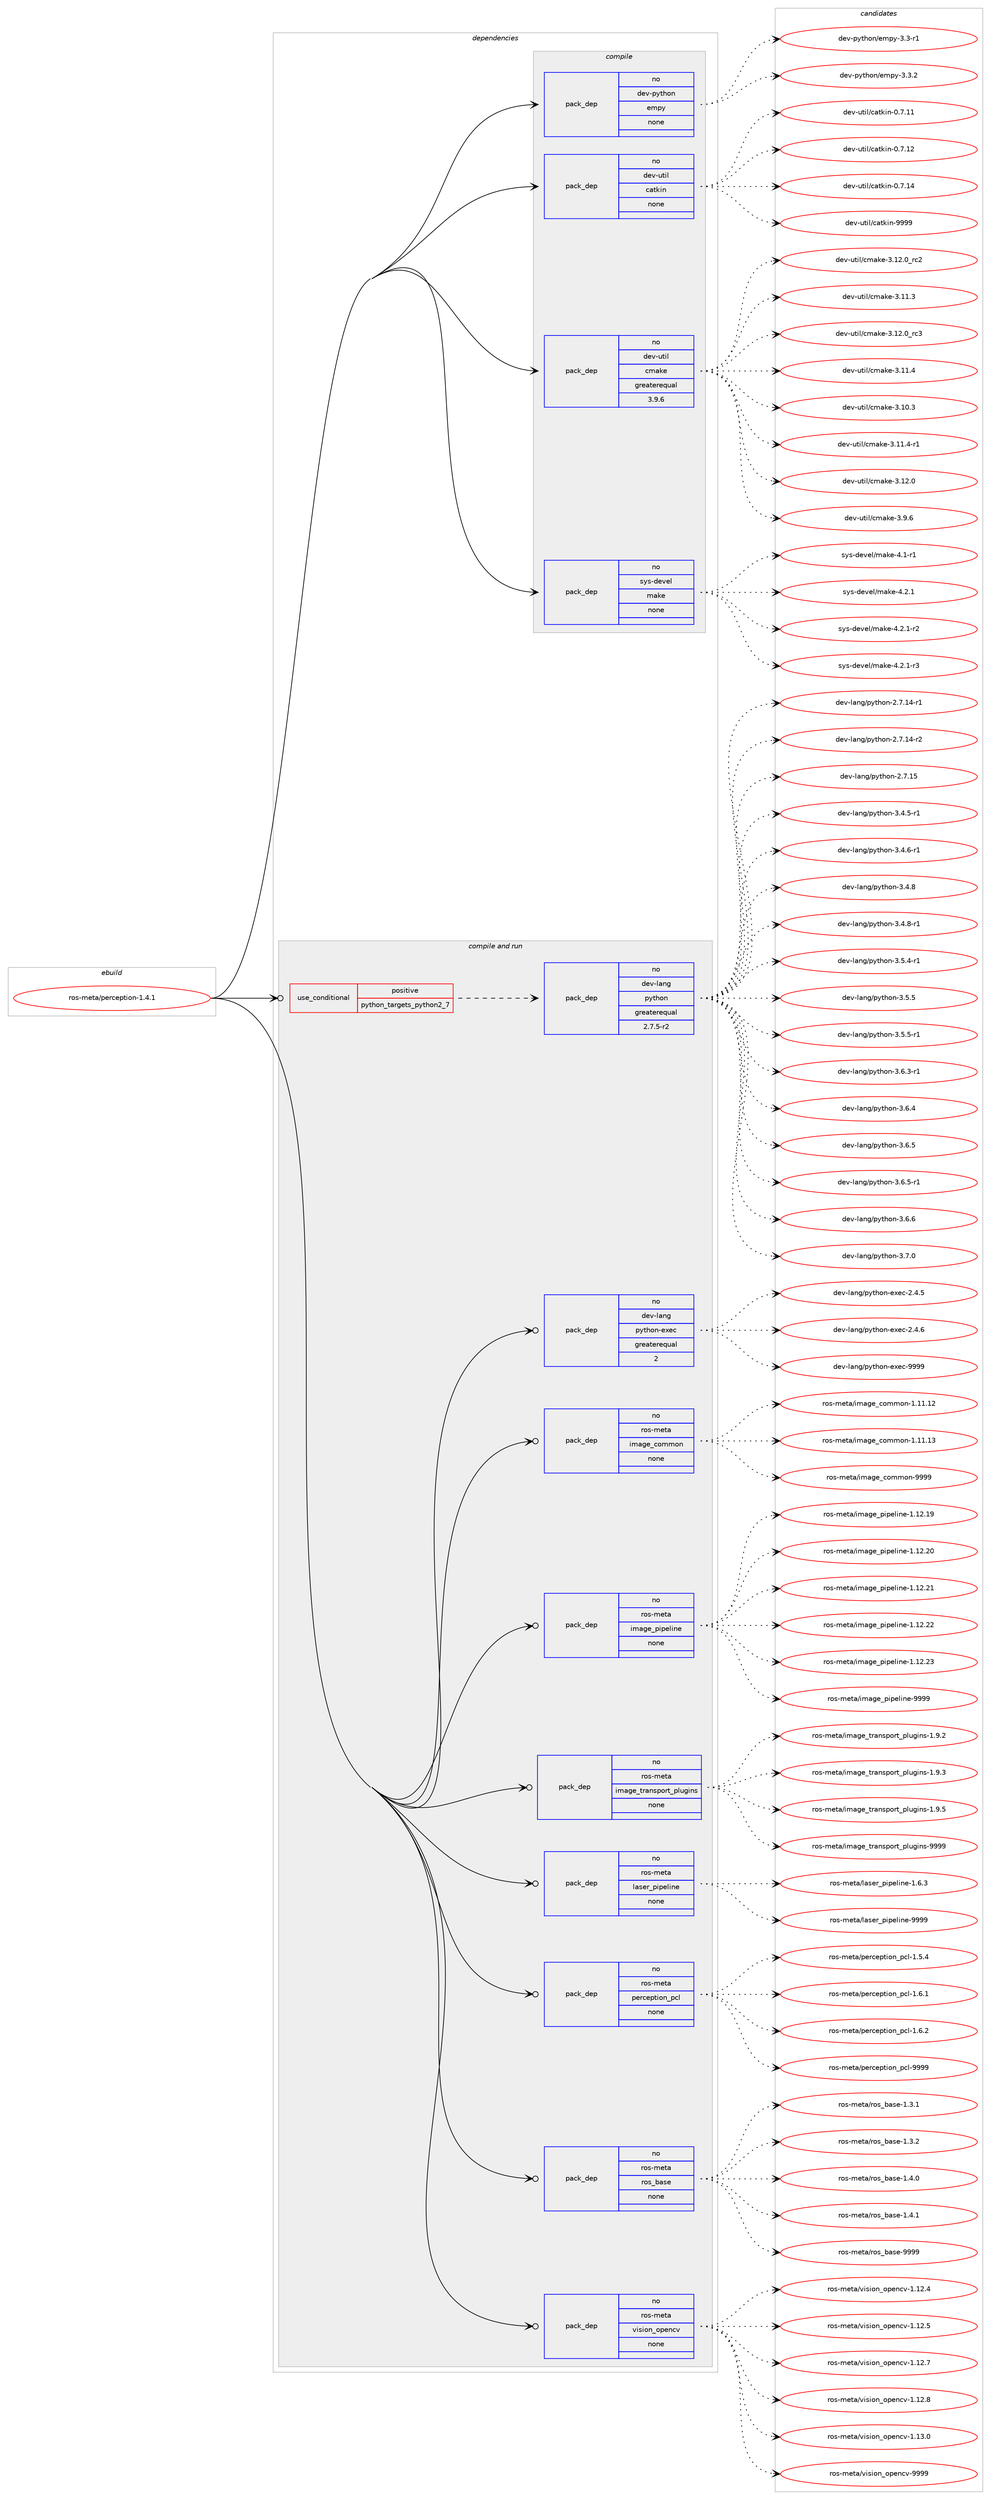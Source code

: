 digraph prolog {

# *************
# Graph options
# *************

newrank=true;
concentrate=true;
compound=true;
graph [rankdir=LR,fontname=Helvetica,fontsize=10,ranksep=1.5];#, ranksep=2.5, nodesep=0.2];
edge  [arrowhead=vee];
node  [fontname=Helvetica,fontsize=10];

# **********
# The ebuild
# **********

subgraph cluster_leftcol {
color=gray;
rank=same;
label=<<i>ebuild</i>>;
id [label="ros-meta/perception-1.4.1", color=red, width=4, href="../ros-meta/perception-1.4.1.svg"];
}

# ****************
# The dependencies
# ****************

subgraph cluster_midcol {
color=gray;
label=<<i>dependencies</i>>;
subgraph cluster_compile {
fillcolor="#eeeeee";
style=filled;
label=<<i>compile</i>>;
subgraph pack1082 {
dependency1523 [label=<<TABLE BORDER="0" CELLBORDER="1" CELLSPACING="0" CELLPADDING="4" WIDTH="220"><TR><TD ROWSPAN="6" CELLPADDING="30">pack_dep</TD></TR><TR><TD WIDTH="110">no</TD></TR><TR><TD>dev-python</TD></TR><TR><TD>empy</TD></TR><TR><TD>none</TD></TR><TR><TD></TD></TR></TABLE>>, shape=none, color=blue];
}
id:e -> dependency1523:w [weight=20,style="solid",arrowhead="vee"];
subgraph pack1083 {
dependency1524 [label=<<TABLE BORDER="0" CELLBORDER="1" CELLSPACING="0" CELLPADDING="4" WIDTH="220"><TR><TD ROWSPAN="6" CELLPADDING="30">pack_dep</TD></TR><TR><TD WIDTH="110">no</TD></TR><TR><TD>dev-util</TD></TR><TR><TD>catkin</TD></TR><TR><TD>none</TD></TR><TR><TD></TD></TR></TABLE>>, shape=none, color=blue];
}
id:e -> dependency1524:w [weight=20,style="solid",arrowhead="vee"];
subgraph pack1084 {
dependency1525 [label=<<TABLE BORDER="0" CELLBORDER="1" CELLSPACING="0" CELLPADDING="4" WIDTH="220"><TR><TD ROWSPAN="6" CELLPADDING="30">pack_dep</TD></TR><TR><TD WIDTH="110">no</TD></TR><TR><TD>dev-util</TD></TR><TR><TD>cmake</TD></TR><TR><TD>greaterequal</TD></TR><TR><TD>3.9.6</TD></TR></TABLE>>, shape=none, color=blue];
}
id:e -> dependency1525:w [weight=20,style="solid",arrowhead="vee"];
subgraph pack1085 {
dependency1526 [label=<<TABLE BORDER="0" CELLBORDER="1" CELLSPACING="0" CELLPADDING="4" WIDTH="220"><TR><TD ROWSPAN="6" CELLPADDING="30">pack_dep</TD></TR><TR><TD WIDTH="110">no</TD></TR><TR><TD>sys-devel</TD></TR><TR><TD>make</TD></TR><TR><TD>none</TD></TR><TR><TD></TD></TR></TABLE>>, shape=none, color=blue];
}
id:e -> dependency1526:w [weight=20,style="solid",arrowhead="vee"];
}
subgraph cluster_compileandrun {
fillcolor="#eeeeee";
style=filled;
label=<<i>compile and run</i>>;
subgraph cond410 {
dependency1527 [label=<<TABLE BORDER="0" CELLBORDER="1" CELLSPACING="0" CELLPADDING="4"><TR><TD ROWSPAN="3" CELLPADDING="10">use_conditional</TD></TR><TR><TD>positive</TD></TR><TR><TD>python_targets_python2_7</TD></TR></TABLE>>, shape=none, color=red];
subgraph pack1086 {
dependency1528 [label=<<TABLE BORDER="0" CELLBORDER="1" CELLSPACING="0" CELLPADDING="4" WIDTH="220"><TR><TD ROWSPAN="6" CELLPADDING="30">pack_dep</TD></TR><TR><TD WIDTH="110">no</TD></TR><TR><TD>dev-lang</TD></TR><TR><TD>python</TD></TR><TR><TD>greaterequal</TD></TR><TR><TD>2.7.5-r2</TD></TR></TABLE>>, shape=none, color=blue];
}
dependency1527:e -> dependency1528:w [weight=20,style="dashed",arrowhead="vee"];
}
id:e -> dependency1527:w [weight=20,style="solid",arrowhead="odotvee"];
subgraph pack1087 {
dependency1529 [label=<<TABLE BORDER="0" CELLBORDER="1" CELLSPACING="0" CELLPADDING="4" WIDTH="220"><TR><TD ROWSPAN="6" CELLPADDING="30">pack_dep</TD></TR><TR><TD WIDTH="110">no</TD></TR><TR><TD>dev-lang</TD></TR><TR><TD>python-exec</TD></TR><TR><TD>greaterequal</TD></TR><TR><TD>2</TD></TR></TABLE>>, shape=none, color=blue];
}
id:e -> dependency1529:w [weight=20,style="solid",arrowhead="odotvee"];
subgraph pack1088 {
dependency1530 [label=<<TABLE BORDER="0" CELLBORDER="1" CELLSPACING="0" CELLPADDING="4" WIDTH="220"><TR><TD ROWSPAN="6" CELLPADDING="30">pack_dep</TD></TR><TR><TD WIDTH="110">no</TD></TR><TR><TD>ros-meta</TD></TR><TR><TD>image_common</TD></TR><TR><TD>none</TD></TR><TR><TD></TD></TR></TABLE>>, shape=none, color=blue];
}
id:e -> dependency1530:w [weight=20,style="solid",arrowhead="odotvee"];
subgraph pack1089 {
dependency1531 [label=<<TABLE BORDER="0" CELLBORDER="1" CELLSPACING="0" CELLPADDING="4" WIDTH="220"><TR><TD ROWSPAN="6" CELLPADDING="30">pack_dep</TD></TR><TR><TD WIDTH="110">no</TD></TR><TR><TD>ros-meta</TD></TR><TR><TD>image_pipeline</TD></TR><TR><TD>none</TD></TR><TR><TD></TD></TR></TABLE>>, shape=none, color=blue];
}
id:e -> dependency1531:w [weight=20,style="solid",arrowhead="odotvee"];
subgraph pack1090 {
dependency1532 [label=<<TABLE BORDER="0" CELLBORDER="1" CELLSPACING="0" CELLPADDING="4" WIDTH="220"><TR><TD ROWSPAN="6" CELLPADDING="30">pack_dep</TD></TR><TR><TD WIDTH="110">no</TD></TR><TR><TD>ros-meta</TD></TR><TR><TD>image_transport_plugins</TD></TR><TR><TD>none</TD></TR><TR><TD></TD></TR></TABLE>>, shape=none, color=blue];
}
id:e -> dependency1532:w [weight=20,style="solid",arrowhead="odotvee"];
subgraph pack1091 {
dependency1533 [label=<<TABLE BORDER="0" CELLBORDER="1" CELLSPACING="0" CELLPADDING="4" WIDTH="220"><TR><TD ROWSPAN="6" CELLPADDING="30">pack_dep</TD></TR><TR><TD WIDTH="110">no</TD></TR><TR><TD>ros-meta</TD></TR><TR><TD>laser_pipeline</TD></TR><TR><TD>none</TD></TR><TR><TD></TD></TR></TABLE>>, shape=none, color=blue];
}
id:e -> dependency1533:w [weight=20,style="solid",arrowhead="odotvee"];
subgraph pack1092 {
dependency1534 [label=<<TABLE BORDER="0" CELLBORDER="1" CELLSPACING="0" CELLPADDING="4" WIDTH="220"><TR><TD ROWSPAN="6" CELLPADDING="30">pack_dep</TD></TR><TR><TD WIDTH="110">no</TD></TR><TR><TD>ros-meta</TD></TR><TR><TD>perception_pcl</TD></TR><TR><TD>none</TD></TR><TR><TD></TD></TR></TABLE>>, shape=none, color=blue];
}
id:e -> dependency1534:w [weight=20,style="solid",arrowhead="odotvee"];
subgraph pack1093 {
dependency1535 [label=<<TABLE BORDER="0" CELLBORDER="1" CELLSPACING="0" CELLPADDING="4" WIDTH="220"><TR><TD ROWSPAN="6" CELLPADDING="30">pack_dep</TD></TR><TR><TD WIDTH="110">no</TD></TR><TR><TD>ros-meta</TD></TR><TR><TD>ros_base</TD></TR><TR><TD>none</TD></TR><TR><TD></TD></TR></TABLE>>, shape=none, color=blue];
}
id:e -> dependency1535:w [weight=20,style="solid",arrowhead="odotvee"];
subgraph pack1094 {
dependency1536 [label=<<TABLE BORDER="0" CELLBORDER="1" CELLSPACING="0" CELLPADDING="4" WIDTH="220"><TR><TD ROWSPAN="6" CELLPADDING="30">pack_dep</TD></TR><TR><TD WIDTH="110">no</TD></TR><TR><TD>ros-meta</TD></TR><TR><TD>vision_opencv</TD></TR><TR><TD>none</TD></TR><TR><TD></TD></TR></TABLE>>, shape=none, color=blue];
}
id:e -> dependency1536:w [weight=20,style="solid",arrowhead="odotvee"];
}
subgraph cluster_run {
fillcolor="#eeeeee";
style=filled;
label=<<i>run</i>>;
}
}

# **************
# The candidates
# **************

subgraph cluster_choices {
rank=same;
color=gray;
label=<<i>candidates</i>>;

subgraph choice1082 {
color=black;
nodesep=1;
choice1001011184511212111610411111047101109112121455146514511449 [label="dev-python/empy-3.3-r1", color=red, width=4,href="../dev-python/empy-3.3-r1.svg"];
choice1001011184511212111610411111047101109112121455146514650 [label="dev-python/empy-3.3.2", color=red, width=4,href="../dev-python/empy-3.3.2.svg"];
dependency1523:e -> choice1001011184511212111610411111047101109112121455146514511449:w [style=dotted,weight="100"];
dependency1523:e -> choice1001011184511212111610411111047101109112121455146514650:w [style=dotted,weight="100"];
}
subgraph choice1083 {
color=black;
nodesep=1;
choice1001011184511711610510847999711610710511045484655464949 [label="dev-util/catkin-0.7.11", color=red, width=4,href="../dev-util/catkin-0.7.11.svg"];
choice1001011184511711610510847999711610710511045484655464950 [label="dev-util/catkin-0.7.12", color=red, width=4,href="../dev-util/catkin-0.7.12.svg"];
choice1001011184511711610510847999711610710511045484655464952 [label="dev-util/catkin-0.7.14", color=red, width=4,href="../dev-util/catkin-0.7.14.svg"];
choice100101118451171161051084799971161071051104557575757 [label="dev-util/catkin-9999", color=red, width=4,href="../dev-util/catkin-9999.svg"];
dependency1524:e -> choice1001011184511711610510847999711610710511045484655464949:w [style=dotted,weight="100"];
dependency1524:e -> choice1001011184511711610510847999711610710511045484655464950:w [style=dotted,weight="100"];
dependency1524:e -> choice1001011184511711610510847999711610710511045484655464952:w [style=dotted,weight="100"];
dependency1524:e -> choice100101118451171161051084799971161071051104557575757:w [style=dotted,weight="100"];
}
subgraph choice1084 {
color=black;
nodesep=1;
choice1001011184511711610510847991099710710145514649504648951149950 [label="dev-util/cmake-3.12.0_rc2", color=red, width=4,href="../dev-util/cmake-3.12.0_rc2.svg"];
choice1001011184511711610510847991099710710145514649494651 [label="dev-util/cmake-3.11.3", color=red, width=4,href="../dev-util/cmake-3.11.3.svg"];
choice1001011184511711610510847991099710710145514649504648951149951 [label="dev-util/cmake-3.12.0_rc3", color=red, width=4,href="../dev-util/cmake-3.12.0_rc3.svg"];
choice1001011184511711610510847991099710710145514649494652 [label="dev-util/cmake-3.11.4", color=red, width=4,href="../dev-util/cmake-3.11.4.svg"];
choice1001011184511711610510847991099710710145514649484651 [label="dev-util/cmake-3.10.3", color=red, width=4,href="../dev-util/cmake-3.10.3.svg"];
choice10010111845117116105108479910997107101455146494946524511449 [label="dev-util/cmake-3.11.4-r1", color=red, width=4,href="../dev-util/cmake-3.11.4-r1.svg"];
choice1001011184511711610510847991099710710145514649504648 [label="dev-util/cmake-3.12.0", color=red, width=4,href="../dev-util/cmake-3.12.0.svg"];
choice10010111845117116105108479910997107101455146574654 [label="dev-util/cmake-3.9.6", color=red, width=4,href="../dev-util/cmake-3.9.6.svg"];
dependency1525:e -> choice1001011184511711610510847991099710710145514649504648951149950:w [style=dotted,weight="100"];
dependency1525:e -> choice1001011184511711610510847991099710710145514649494651:w [style=dotted,weight="100"];
dependency1525:e -> choice1001011184511711610510847991099710710145514649504648951149951:w [style=dotted,weight="100"];
dependency1525:e -> choice1001011184511711610510847991099710710145514649494652:w [style=dotted,weight="100"];
dependency1525:e -> choice1001011184511711610510847991099710710145514649484651:w [style=dotted,weight="100"];
dependency1525:e -> choice10010111845117116105108479910997107101455146494946524511449:w [style=dotted,weight="100"];
dependency1525:e -> choice1001011184511711610510847991099710710145514649504648:w [style=dotted,weight="100"];
dependency1525:e -> choice10010111845117116105108479910997107101455146574654:w [style=dotted,weight="100"];
}
subgraph choice1085 {
color=black;
nodesep=1;
choice115121115451001011181011084710997107101455246494511449 [label="sys-devel/make-4.1-r1", color=red, width=4,href="../sys-devel/make-4.1-r1.svg"];
choice115121115451001011181011084710997107101455246504649 [label="sys-devel/make-4.2.1", color=red, width=4,href="../sys-devel/make-4.2.1.svg"];
choice1151211154510010111810110847109971071014552465046494511450 [label="sys-devel/make-4.2.1-r2", color=red, width=4,href="../sys-devel/make-4.2.1-r2.svg"];
choice1151211154510010111810110847109971071014552465046494511451 [label="sys-devel/make-4.2.1-r3", color=red, width=4,href="../sys-devel/make-4.2.1-r3.svg"];
dependency1526:e -> choice115121115451001011181011084710997107101455246494511449:w [style=dotted,weight="100"];
dependency1526:e -> choice115121115451001011181011084710997107101455246504649:w [style=dotted,weight="100"];
dependency1526:e -> choice1151211154510010111810110847109971071014552465046494511450:w [style=dotted,weight="100"];
dependency1526:e -> choice1151211154510010111810110847109971071014552465046494511451:w [style=dotted,weight="100"];
}
subgraph choice1086 {
color=black;
nodesep=1;
choice100101118451089711010347112121116104111110455046554649524511449 [label="dev-lang/python-2.7.14-r1", color=red, width=4,href="../dev-lang/python-2.7.14-r1.svg"];
choice100101118451089711010347112121116104111110455046554649524511450 [label="dev-lang/python-2.7.14-r2", color=red, width=4,href="../dev-lang/python-2.7.14-r2.svg"];
choice10010111845108971101034711212111610411111045504655464953 [label="dev-lang/python-2.7.15", color=red, width=4,href="../dev-lang/python-2.7.15.svg"];
choice1001011184510897110103471121211161041111104551465246534511449 [label="dev-lang/python-3.4.5-r1", color=red, width=4,href="../dev-lang/python-3.4.5-r1.svg"];
choice1001011184510897110103471121211161041111104551465246544511449 [label="dev-lang/python-3.4.6-r1", color=red, width=4,href="../dev-lang/python-3.4.6-r1.svg"];
choice100101118451089711010347112121116104111110455146524656 [label="dev-lang/python-3.4.8", color=red, width=4,href="../dev-lang/python-3.4.8.svg"];
choice1001011184510897110103471121211161041111104551465246564511449 [label="dev-lang/python-3.4.8-r1", color=red, width=4,href="../dev-lang/python-3.4.8-r1.svg"];
choice1001011184510897110103471121211161041111104551465346524511449 [label="dev-lang/python-3.5.4-r1", color=red, width=4,href="../dev-lang/python-3.5.4-r1.svg"];
choice100101118451089711010347112121116104111110455146534653 [label="dev-lang/python-3.5.5", color=red, width=4,href="../dev-lang/python-3.5.5.svg"];
choice1001011184510897110103471121211161041111104551465346534511449 [label="dev-lang/python-3.5.5-r1", color=red, width=4,href="../dev-lang/python-3.5.5-r1.svg"];
choice1001011184510897110103471121211161041111104551465446514511449 [label="dev-lang/python-3.6.3-r1", color=red, width=4,href="../dev-lang/python-3.6.3-r1.svg"];
choice100101118451089711010347112121116104111110455146544652 [label="dev-lang/python-3.6.4", color=red, width=4,href="../dev-lang/python-3.6.4.svg"];
choice100101118451089711010347112121116104111110455146544653 [label="dev-lang/python-3.6.5", color=red, width=4,href="../dev-lang/python-3.6.5.svg"];
choice1001011184510897110103471121211161041111104551465446534511449 [label="dev-lang/python-3.6.5-r1", color=red, width=4,href="../dev-lang/python-3.6.5-r1.svg"];
choice100101118451089711010347112121116104111110455146544654 [label="dev-lang/python-3.6.6", color=red, width=4,href="../dev-lang/python-3.6.6.svg"];
choice100101118451089711010347112121116104111110455146554648 [label="dev-lang/python-3.7.0", color=red, width=4,href="../dev-lang/python-3.7.0.svg"];
dependency1528:e -> choice100101118451089711010347112121116104111110455046554649524511449:w [style=dotted,weight="100"];
dependency1528:e -> choice100101118451089711010347112121116104111110455046554649524511450:w [style=dotted,weight="100"];
dependency1528:e -> choice10010111845108971101034711212111610411111045504655464953:w [style=dotted,weight="100"];
dependency1528:e -> choice1001011184510897110103471121211161041111104551465246534511449:w [style=dotted,weight="100"];
dependency1528:e -> choice1001011184510897110103471121211161041111104551465246544511449:w [style=dotted,weight="100"];
dependency1528:e -> choice100101118451089711010347112121116104111110455146524656:w [style=dotted,weight="100"];
dependency1528:e -> choice1001011184510897110103471121211161041111104551465246564511449:w [style=dotted,weight="100"];
dependency1528:e -> choice1001011184510897110103471121211161041111104551465346524511449:w [style=dotted,weight="100"];
dependency1528:e -> choice100101118451089711010347112121116104111110455146534653:w [style=dotted,weight="100"];
dependency1528:e -> choice1001011184510897110103471121211161041111104551465346534511449:w [style=dotted,weight="100"];
dependency1528:e -> choice1001011184510897110103471121211161041111104551465446514511449:w [style=dotted,weight="100"];
dependency1528:e -> choice100101118451089711010347112121116104111110455146544652:w [style=dotted,weight="100"];
dependency1528:e -> choice100101118451089711010347112121116104111110455146544653:w [style=dotted,weight="100"];
dependency1528:e -> choice1001011184510897110103471121211161041111104551465446534511449:w [style=dotted,weight="100"];
dependency1528:e -> choice100101118451089711010347112121116104111110455146544654:w [style=dotted,weight="100"];
dependency1528:e -> choice100101118451089711010347112121116104111110455146554648:w [style=dotted,weight="100"];
}
subgraph choice1087 {
color=black;
nodesep=1;
choice1001011184510897110103471121211161041111104510112010199455046524653 [label="dev-lang/python-exec-2.4.5", color=red, width=4,href="../dev-lang/python-exec-2.4.5.svg"];
choice1001011184510897110103471121211161041111104510112010199455046524654 [label="dev-lang/python-exec-2.4.6", color=red, width=4,href="../dev-lang/python-exec-2.4.6.svg"];
choice10010111845108971101034711212111610411111045101120101994557575757 [label="dev-lang/python-exec-9999", color=red, width=4,href="../dev-lang/python-exec-9999.svg"];
dependency1529:e -> choice1001011184510897110103471121211161041111104510112010199455046524653:w [style=dotted,weight="100"];
dependency1529:e -> choice1001011184510897110103471121211161041111104510112010199455046524654:w [style=dotted,weight="100"];
dependency1529:e -> choice10010111845108971101034711212111610411111045101120101994557575757:w [style=dotted,weight="100"];
}
subgraph choice1088 {
color=black;
nodesep=1;
choice1141111154510910111697471051099710310195991111091091111104549464949464950 [label="ros-meta/image_common-1.11.12", color=red, width=4,href="../ros-meta/image_common-1.11.12.svg"];
choice1141111154510910111697471051099710310195991111091091111104549464949464951 [label="ros-meta/image_common-1.11.13", color=red, width=4,href="../ros-meta/image_common-1.11.13.svg"];
choice1141111154510910111697471051099710310195991111091091111104557575757 [label="ros-meta/image_common-9999", color=red, width=4,href="../ros-meta/image_common-9999.svg"];
dependency1530:e -> choice1141111154510910111697471051099710310195991111091091111104549464949464950:w [style=dotted,weight="100"];
dependency1530:e -> choice1141111154510910111697471051099710310195991111091091111104549464949464951:w [style=dotted,weight="100"];
dependency1530:e -> choice1141111154510910111697471051099710310195991111091091111104557575757:w [style=dotted,weight="100"];
}
subgraph choice1089 {
color=black;
nodesep=1;
choice11411111545109101116974710510997103101951121051121011081051101014549464950464957 [label="ros-meta/image_pipeline-1.12.19", color=red, width=4,href="../ros-meta/image_pipeline-1.12.19.svg"];
choice11411111545109101116974710510997103101951121051121011081051101014549464950465048 [label="ros-meta/image_pipeline-1.12.20", color=red, width=4,href="../ros-meta/image_pipeline-1.12.20.svg"];
choice11411111545109101116974710510997103101951121051121011081051101014549464950465049 [label="ros-meta/image_pipeline-1.12.21", color=red, width=4,href="../ros-meta/image_pipeline-1.12.21.svg"];
choice11411111545109101116974710510997103101951121051121011081051101014549464950465050 [label="ros-meta/image_pipeline-1.12.22", color=red, width=4,href="../ros-meta/image_pipeline-1.12.22.svg"];
choice11411111545109101116974710510997103101951121051121011081051101014549464950465051 [label="ros-meta/image_pipeline-1.12.23", color=red, width=4,href="../ros-meta/image_pipeline-1.12.23.svg"];
choice11411111545109101116974710510997103101951121051121011081051101014557575757 [label="ros-meta/image_pipeline-9999", color=red, width=4,href="../ros-meta/image_pipeline-9999.svg"];
dependency1531:e -> choice11411111545109101116974710510997103101951121051121011081051101014549464950464957:w [style=dotted,weight="100"];
dependency1531:e -> choice11411111545109101116974710510997103101951121051121011081051101014549464950465048:w [style=dotted,weight="100"];
dependency1531:e -> choice11411111545109101116974710510997103101951121051121011081051101014549464950465049:w [style=dotted,weight="100"];
dependency1531:e -> choice11411111545109101116974710510997103101951121051121011081051101014549464950465050:w [style=dotted,weight="100"];
dependency1531:e -> choice11411111545109101116974710510997103101951121051121011081051101014549464950465051:w [style=dotted,weight="100"];
dependency1531:e -> choice11411111545109101116974710510997103101951121051121011081051101014557575757:w [style=dotted,weight="100"];
}
subgraph choice1090 {
color=black;
nodesep=1;
choice11411111545109101116974710510997103101951161149711011511211111411695112108117103105110115454946574650 [label="ros-meta/image_transport_plugins-1.9.2", color=red, width=4,href="../ros-meta/image_transport_plugins-1.9.2.svg"];
choice11411111545109101116974710510997103101951161149711011511211111411695112108117103105110115454946574651 [label="ros-meta/image_transport_plugins-1.9.3", color=red, width=4,href="../ros-meta/image_transport_plugins-1.9.3.svg"];
choice11411111545109101116974710510997103101951161149711011511211111411695112108117103105110115454946574653 [label="ros-meta/image_transport_plugins-1.9.5", color=red, width=4,href="../ros-meta/image_transport_plugins-1.9.5.svg"];
choice114111115451091011169747105109971031019511611497110115112111114116951121081171031051101154557575757 [label="ros-meta/image_transport_plugins-9999", color=red, width=4,href="../ros-meta/image_transport_plugins-9999.svg"];
dependency1532:e -> choice11411111545109101116974710510997103101951161149711011511211111411695112108117103105110115454946574650:w [style=dotted,weight="100"];
dependency1532:e -> choice11411111545109101116974710510997103101951161149711011511211111411695112108117103105110115454946574651:w [style=dotted,weight="100"];
dependency1532:e -> choice11411111545109101116974710510997103101951161149711011511211111411695112108117103105110115454946574653:w [style=dotted,weight="100"];
dependency1532:e -> choice114111115451091011169747105109971031019511611497110115112111114116951121081171031051101154557575757:w [style=dotted,weight="100"];
}
subgraph choice1091 {
color=black;
nodesep=1;
choice1141111154510910111697471089711510111495112105112101108105110101454946544651 [label="ros-meta/laser_pipeline-1.6.3", color=red, width=4,href="../ros-meta/laser_pipeline-1.6.3.svg"];
choice11411111545109101116974710897115101114951121051121011081051101014557575757 [label="ros-meta/laser_pipeline-9999", color=red, width=4,href="../ros-meta/laser_pipeline-9999.svg"];
dependency1533:e -> choice1141111154510910111697471089711510111495112105112101108105110101454946544651:w [style=dotted,weight="100"];
dependency1533:e -> choice11411111545109101116974710897115101114951121051121011081051101014557575757:w [style=dotted,weight="100"];
}
subgraph choice1092 {
color=black;
nodesep=1;
choice114111115451091011169747112101114991011121161051111109511299108454946534652 [label="ros-meta/perception_pcl-1.5.4", color=red, width=4,href="../ros-meta/perception_pcl-1.5.4.svg"];
choice114111115451091011169747112101114991011121161051111109511299108454946544649 [label="ros-meta/perception_pcl-1.6.1", color=red, width=4,href="../ros-meta/perception_pcl-1.6.1.svg"];
choice114111115451091011169747112101114991011121161051111109511299108454946544650 [label="ros-meta/perception_pcl-1.6.2", color=red, width=4,href="../ros-meta/perception_pcl-1.6.2.svg"];
choice1141111154510910111697471121011149910111211610511111095112991084557575757 [label="ros-meta/perception_pcl-9999", color=red, width=4,href="../ros-meta/perception_pcl-9999.svg"];
dependency1534:e -> choice114111115451091011169747112101114991011121161051111109511299108454946534652:w [style=dotted,weight="100"];
dependency1534:e -> choice114111115451091011169747112101114991011121161051111109511299108454946544649:w [style=dotted,weight="100"];
dependency1534:e -> choice114111115451091011169747112101114991011121161051111109511299108454946544650:w [style=dotted,weight="100"];
dependency1534:e -> choice1141111154510910111697471121011149910111211610511111095112991084557575757:w [style=dotted,weight="100"];
}
subgraph choice1093 {
color=black;
nodesep=1;
choice114111115451091011169747114111115959897115101454946514649 [label="ros-meta/ros_base-1.3.1", color=red, width=4,href="../ros-meta/ros_base-1.3.1.svg"];
choice114111115451091011169747114111115959897115101454946514650 [label="ros-meta/ros_base-1.3.2", color=red, width=4,href="../ros-meta/ros_base-1.3.2.svg"];
choice114111115451091011169747114111115959897115101454946524648 [label="ros-meta/ros_base-1.4.0", color=red, width=4,href="../ros-meta/ros_base-1.4.0.svg"];
choice114111115451091011169747114111115959897115101454946524649 [label="ros-meta/ros_base-1.4.1", color=red, width=4,href="../ros-meta/ros_base-1.4.1.svg"];
choice1141111154510910111697471141111159598971151014557575757 [label="ros-meta/ros_base-9999", color=red, width=4,href="../ros-meta/ros_base-9999.svg"];
dependency1535:e -> choice114111115451091011169747114111115959897115101454946514649:w [style=dotted,weight="100"];
dependency1535:e -> choice114111115451091011169747114111115959897115101454946514650:w [style=dotted,weight="100"];
dependency1535:e -> choice114111115451091011169747114111115959897115101454946524648:w [style=dotted,weight="100"];
dependency1535:e -> choice114111115451091011169747114111115959897115101454946524649:w [style=dotted,weight="100"];
dependency1535:e -> choice1141111154510910111697471141111159598971151014557575757:w [style=dotted,weight="100"];
}
subgraph choice1094 {
color=black;
nodesep=1;
choice114111115451091011169747118105115105111110951111121011109911845494649504652 [label="ros-meta/vision_opencv-1.12.4", color=red, width=4,href="../ros-meta/vision_opencv-1.12.4.svg"];
choice114111115451091011169747118105115105111110951111121011109911845494649504653 [label="ros-meta/vision_opencv-1.12.5", color=red, width=4,href="../ros-meta/vision_opencv-1.12.5.svg"];
choice114111115451091011169747118105115105111110951111121011109911845494649504655 [label="ros-meta/vision_opencv-1.12.7", color=red, width=4,href="../ros-meta/vision_opencv-1.12.7.svg"];
choice114111115451091011169747118105115105111110951111121011109911845494649504656 [label="ros-meta/vision_opencv-1.12.8", color=red, width=4,href="../ros-meta/vision_opencv-1.12.8.svg"];
choice114111115451091011169747118105115105111110951111121011109911845494649514648 [label="ros-meta/vision_opencv-1.13.0", color=red, width=4,href="../ros-meta/vision_opencv-1.13.0.svg"];
choice11411111545109101116974711810511510511111095111112101110991184557575757 [label="ros-meta/vision_opencv-9999", color=red, width=4,href="../ros-meta/vision_opencv-9999.svg"];
dependency1536:e -> choice114111115451091011169747118105115105111110951111121011109911845494649504652:w [style=dotted,weight="100"];
dependency1536:e -> choice114111115451091011169747118105115105111110951111121011109911845494649504653:w [style=dotted,weight="100"];
dependency1536:e -> choice114111115451091011169747118105115105111110951111121011109911845494649504655:w [style=dotted,weight="100"];
dependency1536:e -> choice114111115451091011169747118105115105111110951111121011109911845494649504656:w [style=dotted,weight="100"];
dependency1536:e -> choice114111115451091011169747118105115105111110951111121011109911845494649514648:w [style=dotted,weight="100"];
dependency1536:e -> choice11411111545109101116974711810511510511111095111112101110991184557575757:w [style=dotted,weight="100"];
}
}

}
